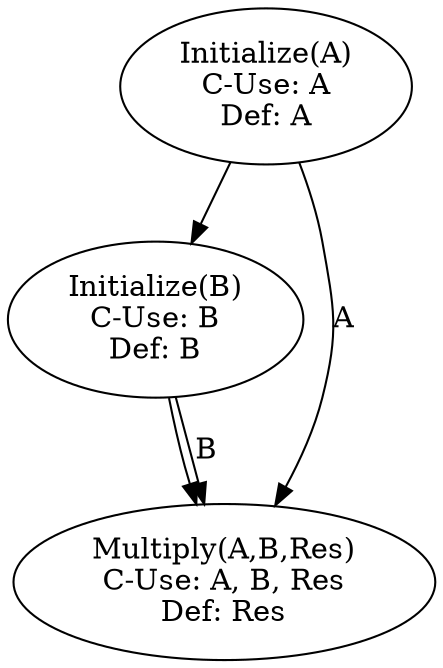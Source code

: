 digraph TestFunctionCDFG {
    node1 [label="Initialize(A)\nC-Use: A\nDef: A"];
    node2 [label="Initialize(B)\nC-Use: B\nDef: B"];
    node3 [label="Multiply(A,B,Res)\nC-Use: A, B, Res\nDef: Res"];

    // Control flow edges
    node1 -> node2;
    node2 -> node3;

    // Data flow edges (labeled with variable names)
    node1 -> node3 [label="A"];
    node2 -> node3 [label="B"];
}
